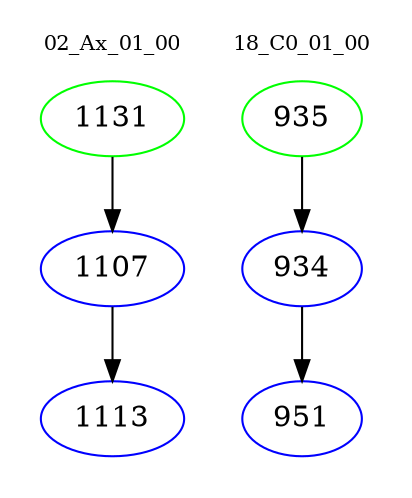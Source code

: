digraph{
subgraph cluster_0 {
color = white
label = "02_Ax_01_00";
fontsize=10;
T0_1131 [label="1131", color="green"]
T0_1131 -> T0_1107 [color="black"]
T0_1107 [label="1107", color="blue"]
T0_1107 -> T0_1113 [color="black"]
T0_1113 [label="1113", color="blue"]
}
subgraph cluster_1 {
color = white
label = "18_C0_01_00";
fontsize=10;
T1_935 [label="935", color="green"]
T1_935 -> T1_934 [color="black"]
T1_934 [label="934", color="blue"]
T1_934 -> T1_951 [color="black"]
T1_951 [label="951", color="blue"]
}
}
